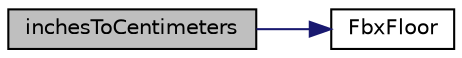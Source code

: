 digraph "inchesToCentimeters"
{
  edge [fontname="Helvetica",fontsize="10",labelfontname="Helvetica",labelfontsize="10"];
  node [fontname="Helvetica",fontsize="10",shape=record];
  rankdir="LR";
  Node171 [label="inchesToCentimeters",height=0.2,width=0.4,color="black", fillcolor="grey75", style="filled", fontcolor="black"];
  Node171 -> Node172 [color="midnightblue",fontsize="10",style="solid"];
  Node172 [label="FbxFloor",height=0.2,width=0.4,color="black", fillcolor="white", style="filled",URL="$fbxmath_8h.html#a54a44bb35bacdca9ccff79d6eb05d43b"];
}
